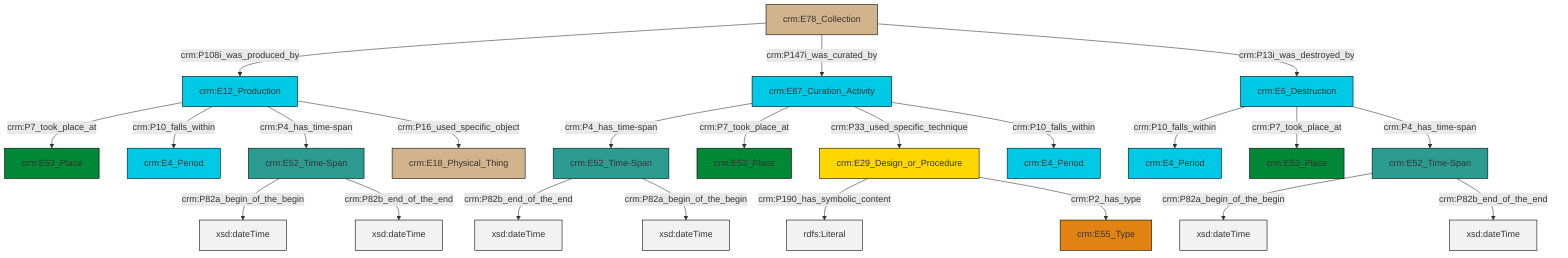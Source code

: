 graph TD
classDef Literal fill:#f2f2f2,stroke:#000000;
classDef CRM_Entity fill:#FFFFFF,stroke:#000000;
classDef Temporal_Entity fill:#00C9E6, stroke:#000000;
classDef Type fill:#E18312, stroke:#000000;
classDef Time-Span fill:#2C9C91, stroke:#000000;
classDef Appellation fill:#FFEB7F, stroke:#000000;
classDef Place fill:#008836, stroke:#000000;
classDef Persistent_Item fill:#B266B2, stroke:#000000;
classDef Conceptual_Object fill:#FFD700, stroke:#000000;
classDef Physical_Thing fill:#D2B48C, stroke:#000000;
classDef Actor fill:#f58aad, stroke:#000000;
classDef PC_Classes fill:#4ce600, stroke:#000000;
classDef Multi fill:#cccccc,stroke:#000000;

0["crm:E6_Destruction"]:::Temporal_Entity -->|crm:P10_falls_within| 1["crm:E4_Period"]:::Temporal_Entity
5["crm:E12_Production"]:::Temporal_Entity -->|crm:P7_took_place_at| 6["crm:E53_Place"]:::Place
9["crm:E52_Time-Span"]:::Time-Span -->|crm:P82a_begin_of_the_begin| 10[xsd:dateTime]:::Literal
13["crm:E87_Curation_Activity"]:::Temporal_Entity -->|crm:P4_has_time-span| 14["crm:E52_Time-Span"]:::Time-Span
5["crm:E12_Production"]:::Temporal_Entity -->|crm:P10_falls_within| 7["crm:E4_Period"]:::Temporal_Entity
15["crm:E29_Design_or_Procedure"]:::Conceptual_Object -->|crm:P190_has_symbolic_content| 16[rdfs:Literal]:::Literal
0["crm:E6_Destruction"]:::Temporal_Entity -->|crm:P7_took_place_at| 17["crm:E53_Place"]:::Place
14["crm:E52_Time-Span"]:::Time-Span -->|crm:P82b_end_of_the_end| 18[xsd:dateTime]:::Literal
21["crm:E78_Collection"]:::Physical_Thing -->|crm:P108i_was_produced_by| 5["crm:E12_Production"]:::Temporal_Entity
15["crm:E29_Design_or_Procedure"]:::Conceptual_Object -->|crm:P2_has_type| 22["crm:E55_Type"]:::Type
13["crm:E87_Curation_Activity"]:::Temporal_Entity -->|crm:P7_took_place_at| 19["crm:E53_Place"]:::Place
9["crm:E52_Time-Span"]:::Time-Span -->|crm:P82b_end_of_the_end| 23[xsd:dateTime]:::Literal
21["crm:E78_Collection"]:::Physical_Thing -->|crm:P147i_was_curated_by| 13["crm:E87_Curation_Activity"]:::Temporal_Entity
26["crm:E52_Time-Span"]:::Time-Span -->|crm:P82a_begin_of_the_begin| 27[xsd:dateTime]:::Literal
13["crm:E87_Curation_Activity"]:::Temporal_Entity -->|crm:P33_used_specific_technique| 15["crm:E29_Design_or_Procedure"]:::Conceptual_Object
5["crm:E12_Production"]:::Temporal_Entity -->|crm:P4_has_time-span| 26["crm:E52_Time-Span"]:::Time-Span
0["crm:E6_Destruction"]:::Temporal_Entity -->|crm:P4_has_time-span| 9["crm:E52_Time-Span"]:::Time-Span
21["crm:E78_Collection"]:::Physical_Thing -->|crm:P13i_was_destroyed_by| 0["crm:E6_Destruction"]:::Temporal_Entity
5["crm:E12_Production"]:::Temporal_Entity -->|crm:P16_used_specific_object| 11["crm:E18_Physical_Thing"]:::Physical_Thing
13["crm:E87_Curation_Activity"]:::Temporal_Entity -->|crm:P10_falls_within| 2["crm:E4_Period"]:::Temporal_Entity
26["crm:E52_Time-Span"]:::Time-Span -->|crm:P82b_end_of_the_end| 34[xsd:dateTime]:::Literal
14["crm:E52_Time-Span"]:::Time-Span -->|crm:P82a_begin_of_the_begin| 35[xsd:dateTime]:::Literal